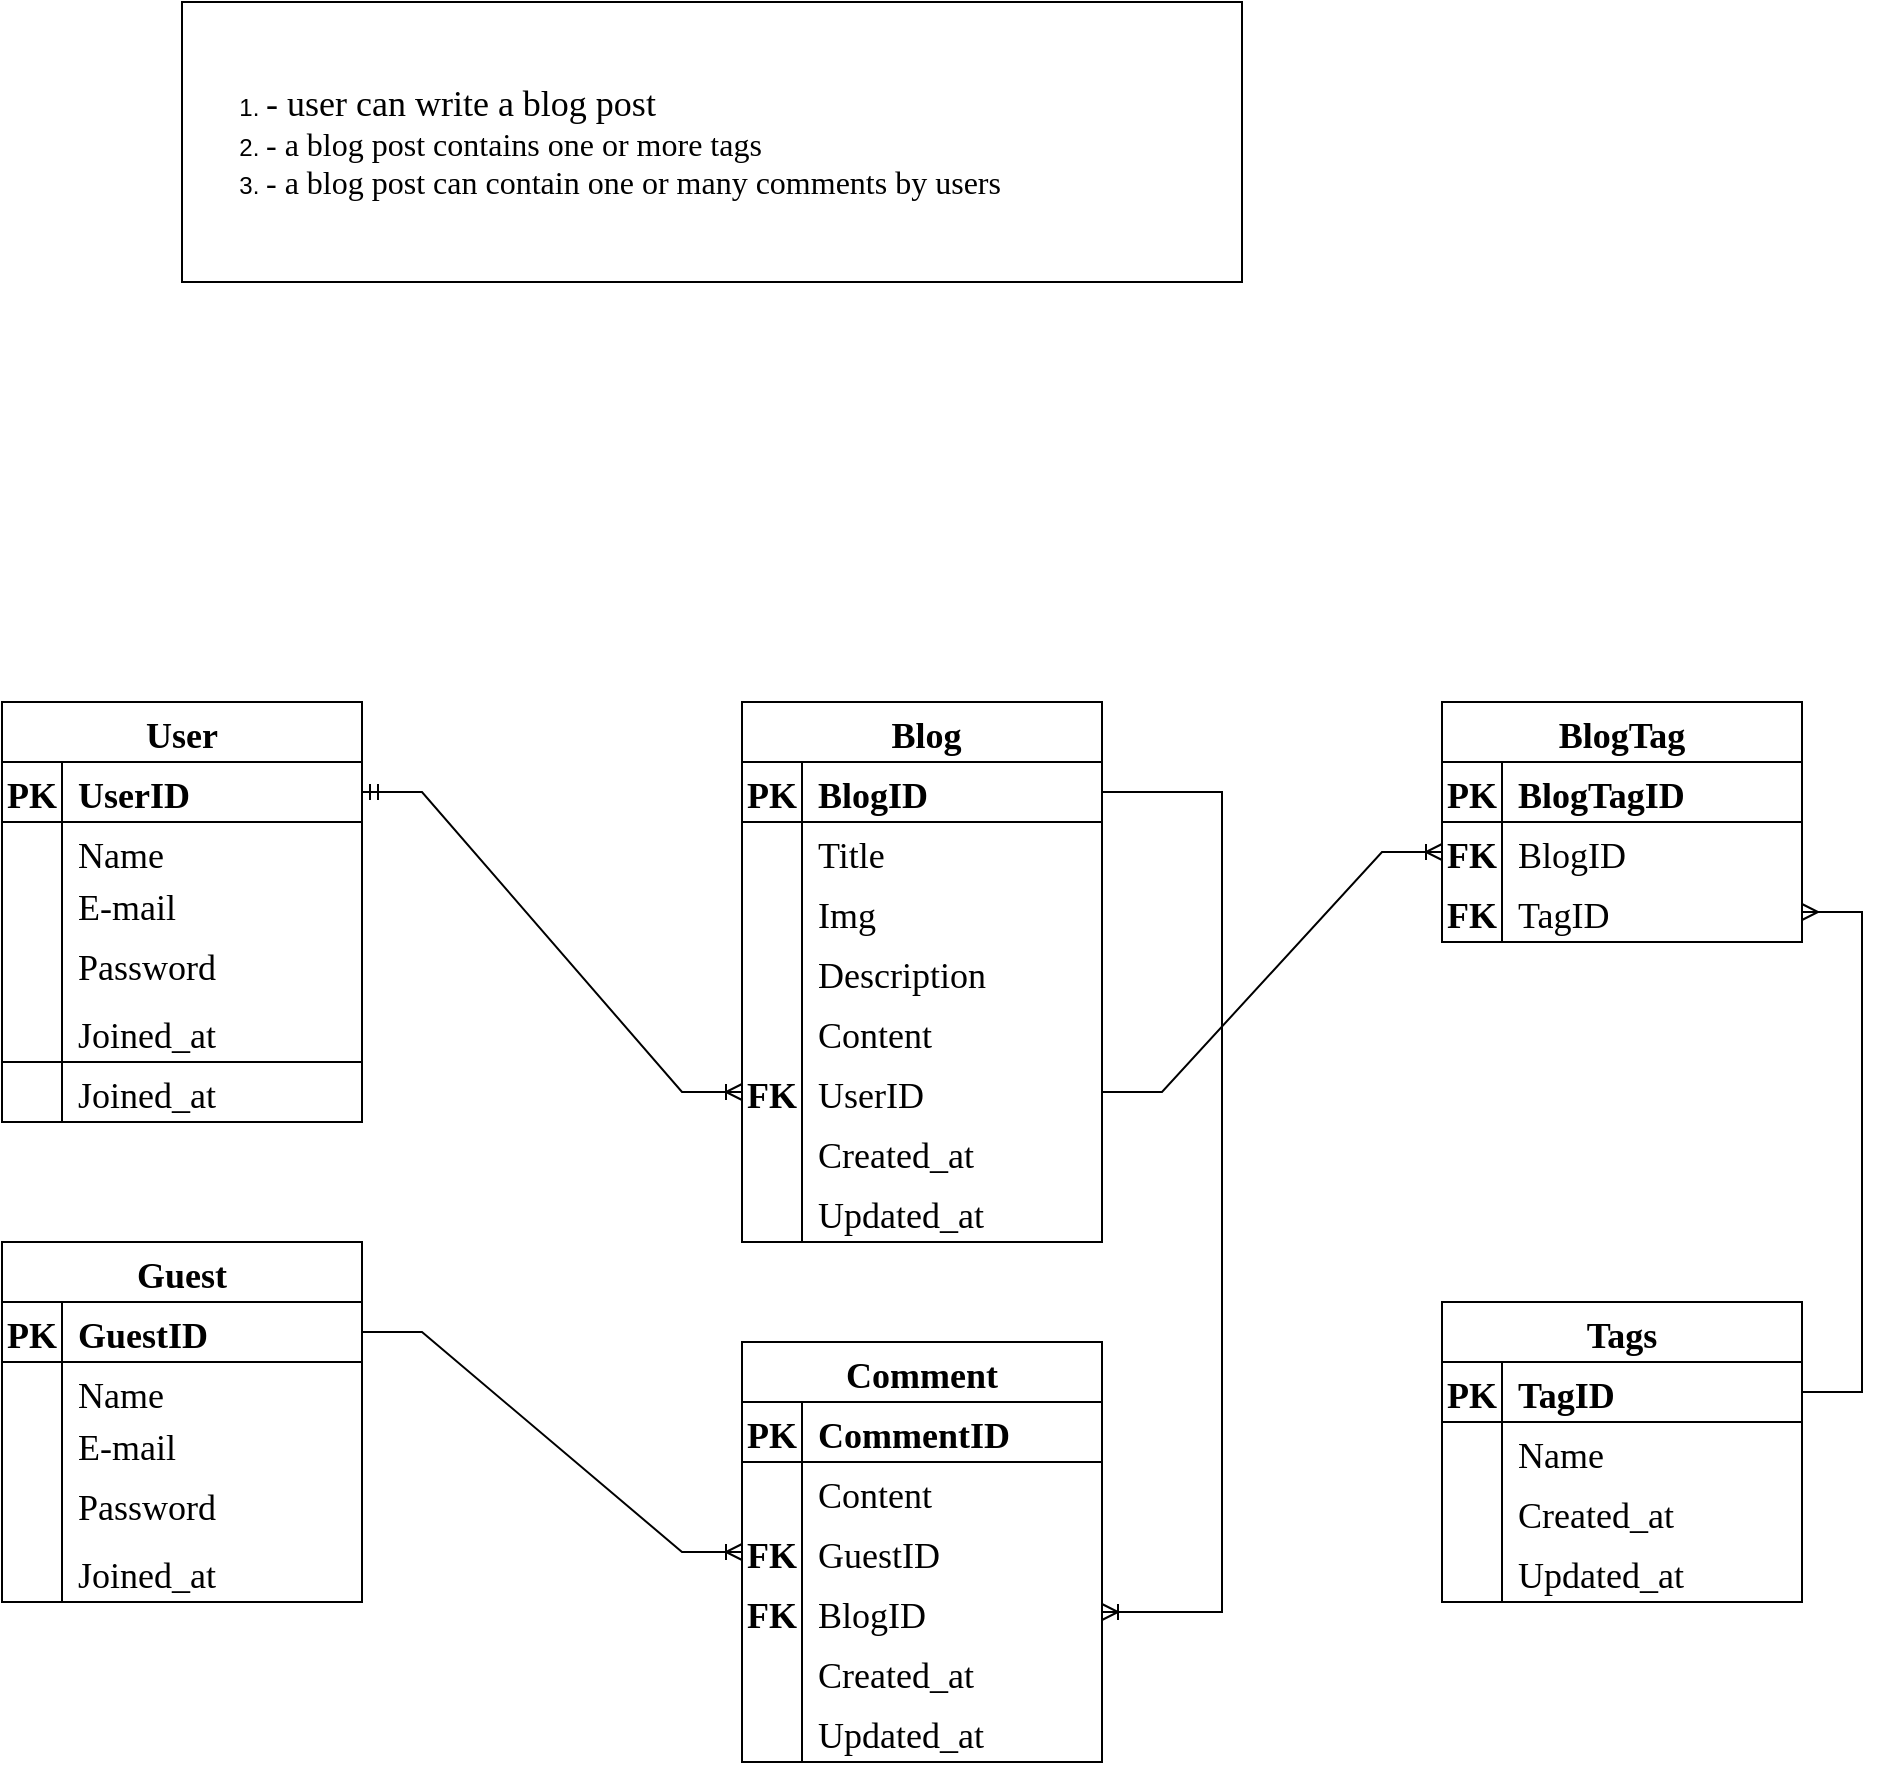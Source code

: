 <mxfile version="20.3.0" type="device"><diagram id="02F5Ge8koXS1dAitLH64" name="Page-1"><mxGraphModel dx="1673" dy="991" grid="1" gridSize="10" guides="1" tooltips="1" connect="1" arrows="1" fold="1" page="1" pageScale="1" pageWidth="827" pageHeight="1169" math="0" shadow="0"><root><mxCell id="0"/><mxCell id="1" parent="0"/><mxCell id="PuqBgkX24P-4iGUm4g6o-2" value="&lt;ol&gt;&lt;li&gt;&lt;font style=&quot;font-size: 18px;&quot; face=&quot;Verdana&quot;&gt;- user can write a blog post &lt;br&gt;&lt;/font&gt;&lt;/li&gt;&lt;li&gt;&lt;font size=&quot;3&quot; face=&quot;Verdana&quot;&gt;- a blog post contains one or more tags&lt;/font&gt;&lt;/li&gt;&lt;li&gt;&lt;font size=&quot;3&quot; face=&quot;Times New Roman&quot;&gt;&lt;font face=&quot;Verdana&quot;&gt;- a blog post can contain one or many comments by users&lt;/font&gt;&lt;br&gt;&lt;/font&gt;&lt;/li&gt;&lt;/ol&gt;" style="html=1;align=left;" parent="1" vertex="1"><mxGeometry x="170" y="10" width="530" height="140" as="geometry"/></mxCell><mxCell id="PuqBgkX24P-4iGUm4g6o-3" value="User" style="shape=table;startSize=30;container=1;collapsible=1;childLayout=tableLayout;fixedRows=1;rowLines=0;fontStyle=1;align=center;resizeLast=1;fontFamily=Verdana;fontSize=18;swimlaneFillColor=default;" parent="1" vertex="1"><mxGeometry x="80" y="360" width="180" height="210" as="geometry"/></mxCell><mxCell id="PuqBgkX24P-4iGUm4g6o-4" value="" style="shape=tableRow;horizontal=0;startSize=0;swimlaneHead=0;swimlaneBody=0;fillColor=none;collapsible=0;dropTarget=0;points=[[0,0.5],[1,0.5]];portConstraint=eastwest;top=0;left=0;right=0;bottom=1;fontFamily=Verdana;fontSize=18;" parent="PuqBgkX24P-4iGUm4g6o-3" vertex="1"><mxGeometry y="30" width="180" height="30" as="geometry"/></mxCell><mxCell id="PuqBgkX24P-4iGUm4g6o-5" value="PK" style="shape=partialRectangle;connectable=0;fillColor=none;top=0;left=0;bottom=0;right=0;fontStyle=1;overflow=hidden;fontFamily=Verdana;fontSize=18;" parent="PuqBgkX24P-4iGUm4g6o-4" vertex="1"><mxGeometry width="30" height="30" as="geometry"><mxRectangle width="30" height="30" as="alternateBounds"/></mxGeometry></mxCell><mxCell id="PuqBgkX24P-4iGUm4g6o-6" value="UserID" style="shape=partialRectangle;connectable=0;fillColor=none;top=0;left=0;bottom=0;right=0;align=left;spacingLeft=6;fontStyle=1;overflow=hidden;fontFamily=Verdana;fontSize=18;" parent="PuqBgkX24P-4iGUm4g6o-4" vertex="1"><mxGeometry x="30" width="150" height="30" as="geometry"><mxRectangle width="150" height="30" as="alternateBounds"/></mxGeometry></mxCell><mxCell id="PuqBgkX24P-4iGUm4g6o-7" value="" style="shape=tableRow;horizontal=0;startSize=0;swimlaneHead=0;swimlaneBody=0;fillColor=none;collapsible=0;dropTarget=0;points=[[0,0.5],[1,0.5]];portConstraint=eastwest;top=0;left=0;right=0;bottom=0;fontFamily=Verdana;fontSize=18;" parent="PuqBgkX24P-4iGUm4g6o-3" vertex="1"><mxGeometry y="60" width="180" height="30" as="geometry"/></mxCell><mxCell id="PuqBgkX24P-4iGUm4g6o-8" value="" style="shape=partialRectangle;connectable=0;fillColor=none;top=0;left=0;bottom=0;right=0;editable=1;overflow=hidden;fontFamily=Verdana;fontSize=18;" parent="PuqBgkX24P-4iGUm4g6o-7" vertex="1"><mxGeometry width="30" height="30" as="geometry"><mxRectangle width="30" height="30" as="alternateBounds"/></mxGeometry></mxCell><mxCell id="PuqBgkX24P-4iGUm4g6o-9" value="Name    " style="shape=partialRectangle;connectable=0;fillColor=none;top=0;left=0;bottom=0;right=0;align=left;spacingLeft=6;overflow=hidden;fontFamily=Verdana;fontSize=18;" parent="PuqBgkX24P-4iGUm4g6o-7" vertex="1"><mxGeometry x="30" width="150" height="30" as="geometry"><mxRectangle width="150" height="30" as="alternateBounds"/></mxGeometry></mxCell><mxCell id="PuqBgkX24P-4iGUm4g6o-10" value="" style="shape=tableRow;horizontal=0;startSize=0;swimlaneHead=0;swimlaneBody=0;fillColor=none;collapsible=0;dropTarget=0;points=[[0,0.5],[1,0.5]];portConstraint=eastwest;top=0;left=0;right=0;bottom=0;fontFamily=Verdana;fontSize=18;" parent="PuqBgkX24P-4iGUm4g6o-3" vertex="1"><mxGeometry y="90" width="180" height="30" as="geometry"/></mxCell><mxCell id="PuqBgkX24P-4iGUm4g6o-11" value="" style="shape=partialRectangle;connectable=0;fillColor=none;top=0;left=0;bottom=0;right=0;editable=1;overflow=hidden;fontFamily=Verdana;fontSize=18;fontStyle=1" parent="PuqBgkX24P-4iGUm4g6o-10" vertex="1"><mxGeometry width="30" height="30" as="geometry"><mxRectangle width="30" height="30" as="alternateBounds"/></mxGeometry></mxCell><mxCell id="PuqBgkX24P-4iGUm4g6o-12" value="Role&#10;" style="shape=partialRectangle;connectable=0;fillColor=none;top=0;left=0;bottom=0;right=0;align=left;spacingLeft=6;overflow=hidden;fontFamily=Verdana;fontSize=18;" parent="PuqBgkX24P-4iGUm4g6o-10" vertex="1"><mxGeometry x="30" width="150" height="30" as="geometry"><mxRectangle width="150" height="30" as="alternateBounds"/></mxGeometry></mxCell><mxCell id="PuqBgkX24P-4iGUm4g6o-22" value="" style="shape=tableRow;horizontal=0;startSize=0;swimlaneHead=0;swimlaneBody=0;fillColor=none;collapsible=0;dropTarget=0;points=[[0,0.5],[1,0.5]];portConstraint=eastwest;top=0;left=0;right=0;bottom=0;fontFamily=Verdana;fontSize=18;" parent="PuqBgkX24P-4iGUm4g6o-3" vertex="1"><mxGeometry y="120" width="180" height="30" as="geometry"/></mxCell><mxCell id="PuqBgkX24P-4iGUm4g6o-23" value="" style="shape=partialRectangle;connectable=0;fillColor=none;top=0;left=0;bottom=0;right=0;editable=1;overflow=hidden;fontFamily=Verdana;fontSize=18;" parent="PuqBgkX24P-4iGUm4g6o-22" vertex="1"><mxGeometry width="30" height="30" as="geometry"><mxRectangle width="30" height="30" as="alternateBounds"/></mxGeometry></mxCell><mxCell id="PuqBgkX24P-4iGUm4g6o-24" value="E-mail   &#10;" style="shape=partialRectangle;connectable=0;fillColor=none;top=0;left=0;bottom=0;right=0;align=left;spacingLeft=6;overflow=hidden;fontFamily=Verdana;fontSize=18;" parent="PuqBgkX24P-4iGUm4g6o-22" vertex="1"><mxGeometry x="30" width="150" height="30" as="geometry"><mxRectangle width="150" height="30" as="alternateBounds"/></mxGeometry></mxCell><mxCell id="sWLg-VUjPlBMgi7iU319-1" value="" style="shape=tableRow;horizontal=0;startSize=0;swimlaneHead=0;swimlaneBody=0;fillColor=none;collapsible=0;dropTarget=0;points=[[0,0.5],[1,0.5]];portConstraint=eastwest;top=0;left=0;right=0;bottom=0;fontFamily=Verdana;fontSize=18;" parent="PuqBgkX24P-4iGUm4g6o-3" vertex="1"><mxGeometry y="150" width="180" height="30" as="geometry"/></mxCell><mxCell id="sWLg-VUjPlBMgi7iU319-2" value="" style="shape=partialRectangle;connectable=0;fillColor=none;top=0;left=0;bottom=0;right=0;editable=1;overflow=hidden;fontFamily=Verdana;fontSize=18;" parent="sWLg-VUjPlBMgi7iU319-1" vertex="1"><mxGeometry width="30" height="30" as="geometry"><mxRectangle width="30" height="30" as="alternateBounds"/></mxGeometry></mxCell><mxCell id="sWLg-VUjPlBMgi7iU319-3" value="Password&#10;" style="shape=partialRectangle;connectable=0;fillColor=none;top=0;left=0;bottom=0;right=0;align=left;spacingLeft=6;overflow=hidden;fontFamily=Verdana;fontSize=18;" parent="sWLg-VUjPlBMgi7iU319-1" vertex="1"><mxGeometry x="30" width="150" height="30" as="geometry"><mxRectangle width="150" height="30" as="alternateBounds"/></mxGeometry></mxCell><mxCell id="PuqBgkX24P-4iGUm4g6o-13" value="" style="shape=tableRow;horizontal=0;startSize=0;swimlaneHead=0;swimlaneBody=0;fillColor=none;collapsible=0;dropTarget=0;points=[[0,0.5],[1,0.5]];portConstraint=eastwest;top=0;left=0;right=0;bottom=0;fontFamily=Verdana;fontSize=18;" parent="PuqBgkX24P-4iGUm4g6o-3" vertex="1"><mxGeometry y="180" width="180" height="30" as="geometry"/></mxCell><mxCell id="PuqBgkX24P-4iGUm4g6o-14" value="" style="shape=partialRectangle;connectable=0;fillColor=none;top=0;left=0;bottom=0;right=0;editable=1;overflow=hidden;fontFamily=Verdana;fontSize=18;" parent="PuqBgkX24P-4iGUm4g6o-13" vertex="1"><mxGeometry width="30" height="30" as="geometry"><mxRectangle width="30" height="30" as="alternateBounds"/></mxGeometry></mxCell><mxCell id="PuqBgkX24P-4iGUm4g6o-15" value="Joined_at" style="shape=partialRectangle;connectable=0;fillColor=none;top=0;left=0;bottom=0;right=0;align=left;spacingLeft=6;overflow=hidden;fontFamily=Verdana;fontSize=18;" parent="PuqBgkX24P-4iGUm4g6o-13" vertex="1"><mxGeometry x="30" width="150" height="30" as="geometry"><mxRectangle width="150" height="30" as="alternateBounds"/></mxGeometry></mxCell><mxCell id="PuqBgkX24P-4iGUm4g6o-25" value=" Blog" style="shape=table;startSize=30;container=1;collapsible=1;childLayout=tableLayout;fixedRows=1;rowLines=0;fontStyle=1;align=center;resizeLast=1;fontFamily=Verdana;fontSize=18;swimlaneFillColor=default;" parent="1" vertex="1"><mxGeometry x="450" y="360" width="180" height="270" as="geometry"/></mxCell><mxCell id="PuqBgkX24P-4iGUm4g6o-26" value="" style="shape=tableRow;horizontal=0;startSize=0;swimlaneHead=0;swimlaneBody=0;fillColor=none;collapsible=0;dropTarget=0;points=[[0,0.5],[1,0.5]];portConstraint=eastwest;top=0;left=0;right=0;bottom=1;fontFamily=Verdana;fontSize=18;" parent="PuqBgkX24P-4iGUm4g6o-25" vertex="1"><mxGeometry y="30" width="180" height="30" as="geometry"/></mxCell><mxCell id="PuqBgkX24P-4iGUm4g6o-27" value="PK" style="shape=partialRectangle;connectable=0;fillColor=none;top=0;left=0;bottom=0;right=0;fontStyle=1;overflow=hidden;fontFamily=Verdana;fontSize=18;" parent="PuqBgkX24P-4iGUm4g6o-26" vertex="1"><mxGeometry width="30" height="30" as="geometry"><mxRectangle width="30" height="30" as="alternateBounds"/></mxGeometry></mxCell><mxCell id="PuqBgkX24P-4iGUm4g6o-28" value="BlogID" style="shape=partialRectangle;connectable=0;fillColor=none;top=0;left=0;bottom=0;right=0;align=left;spacingLeft=6;fontStyle=1;overflow=hidden;fontFamily=Verdana;fontSize=18;" parent="PuqBgkX24P-4iGUm4g6o-26" vertex="1"><mxGeometry x="30" width="150" height="30" as="geometry"><mxRectangle width="150" height="30" as="alternateBounds"/></mxGeometry></mxCell><mxCell id="PuqBgkX24P-4iGUm4g6o-29" value="" style="shape=tableRow;horizontal=0;startSize=0;swimlaneHead=0;swimlaneBody=0;fillColor=none;collapsible=0;dropTarget=0;points=[[0,0.5],[1,0.5]];portConstraint=eastwest;top=0;left=0;right=0;bottom=0;fontFamily=Verdana;fontSize=18;" parent="PuqBgkX24P-4iGUm4g6o-25" vertex="1"><mxGeometry y="60" width="180" height="30" as="geometry"/></mxCell><mxCell id="PuqBgkX24P-4iGUm4g6o-30" value="" style="shape=partialRectangle;connectable=0;fillColor=none;top=0;left=0;bottom=0;right=0;editable=1;overflow=hidden;fontFamily=Verdana;fontSize=18;" parent="PuqBgkX24P-4iGUm4g6o-29" vertex="1"><mxGeometry width="30" height="30" as="geometry"><mxRectangle width="30" height="30" as="alternateBounds"/></mxGeometry></mxCell><mxCell id="PuqBgkX24P-4iGUm4g6o-31" value="Title" style="shape=partialRectangle;connectable=0;fillColor=none;top=0;left=0;bottom=0;right=0;align=left;spacingLeft=6;overflow=hidden;fontFamily=Verdana;fontSize=18;verticalAlign=middle;" parent="PuqBgkX24P-4iGUm4g6o-29" vertex="1"><mxGeometry x="30" width="150" height="30" as="geometry"><mxRectangle width="150" height="30" as="alternateBounds"/></mxGeometry></mxCell><mxCell id="PuqBgkX24P-4iGUm4g6o-32" value="" style="shape=tableRow;horizontal=0;startSize=0;swimlaneHead=0;swimlaneBody=0;fillColor=none;collapsible=0;dropTarget=0;points=[[0,0.5],[1,0.5]];portConstraint=eastwest;top=0;left=0;right=0;bottom=0;fontFamily=Verdana;fontSize=18;" parent="PuqBgkX24P-4iGUm4g6o-25" vertex="1"><mxGeometry y="90" width="180" height="30" as="geometry"/></mxCell><mxCell id="PuqBgkX24P-4iGUm4g6o-33" value="" style="shape=partialRectangle;connectable=0;fillColor=none;top=0;left=0;bottom=0;right=0;editable=1;overflow=hidden;fontFamily=Verdana;fontSize=18;" parent="PuqBgkX24P-4iGUm4g6o-32" vertex="1"><mxGeometry width="30" height="30" as="geometry"><mxRectangle width="30" height="30" as="alternateBounds"/></mxGeometry></mxCell><mxCell id="PuqBgkX24P-4iGUm4g6o-34" value="Img" style="shape=partialRectangle;connectable=0;fillColor=none;top=0;left=0;bottom=0;right=0;align=left;spacingLeft=6;overflow=hidden;fontFamily=Verdana;fontSize=18;" parent="PuqBgkX24P-4iGUm4g6o-32" vertex="1"><mxGeometry x="30" width="150" height="30" as="geometry"><mxRectangle width="150" height="30" as="alternateBounds"/></mxGeometry></mxCell><mxCell id="PuqBgkX24P-4iGUm4g6o-46" value="" style="shape=tableRow;horizontal=0;startSize=0;swimlaneHead=0;swimlaneBody=0;fillColor=none;collapsible=0;dropTarget=0;points=[[0,0.5],[1,0.5]];portConstraint=eastwest;top=0;left=0;right=0;bottom=0;fontFamily=Verdana;fontSize=18;" parent="PuqBgkX24P-4iGUm4g6o-25" vertex="1"><mxGeometry y="120" width="180" height="30" as="geometry"/></mxCell><mxCell id="PuqBgkX24P-4iGUm4g6o-47" value="" style="shape=partialRectangle;connectable=0;fillColor=none;top=0;left=0;bottom=0;right=0;editable=1;overflow=hidden;fontFamily=Verdana;fontSize=18;" parent="PuqBgkX24P-4iGUm4g6o-46" vertex="1"><mxGeometry width="30" height="30" as="geometry"><mxRectangle width="30" height="30" as="alternateBounds"/></mxGeometry></mxCell><mxCell id="PuqBgkX24P-4iGUm4g6o-48" value="Description" style="shape=partialRectangle;connectable=0;fillColor=none;top=0;left=0;bottom=0;right=0;align=left;spacingLeft=6;overflow=hidden;fontFamily=Verdana;fontSize=18;" parent="PuqBgkX24P-4iGUm4g6o-46" vertex="1"><mxGeometry x="30" width="150" height="30" as="geometry"><mxRectangle width="150" height="30" as="alternateBounds"/></mxGeometry></mxCell><mxCell id="PuqBgkX24P-4iGUm4g6o-49" value="" style="shape=tableRow;horizontal=0;startSize=0;swimlaneHead=0;swimlaneBody=0;fillColor=none;collapsible=0;dropTarget=0;points=[[0,0.5],[1,0.5]];portConstraint=eastwest;top=0;left=0;right=0;bottom=0;fontFamily=Verdana;fontSize=18;" parent="PuqBgkX24P-4iGUm4g6o-25" vertex="1"><mxGeometry y="150" width="180" height="30" as="geometry"/></mxCell><mxCell id="PuqBgkX24P-4iGUm4g6o-50" value="" style="shape=partialRectangle;connectable=0;fillColor=none;top=0;left=0;bottom=0;right=0;editable=1;overflow=hidden;fontFamily=Verdana;fontSize=18;" parent="PuqBgkX24P-4iGUm4g6o-49" vertex="1"><mxGeometry width="30" height="30" as="geometry"><mxRectangle width="30" height="30" as="alternateBounds"/></mxGeometry></mxCell><mxCell id="PuqBgkX24P-4iGUm4g6o-51" value="Content" style="shape=partialRectangle;connectable=0;fillColor=none;top=0;left=0;bottom=0;right=0;align=left;spacingLeft=6;overflow=hidden;fontFamily=Verdana;fontSize=18;" parent="PuqBgkX24P-4iGUm4g6o-49" vertex="1"><mxGeometry x="30" width="150" height="30" as="geometry"><mxRectangle width="150" height="30" as="alternateBounds"/></mxGeometry></mxCell><mxCell id="sWLg-VUjPlBMgi7iU319-9" value="" style="shape=tableRow;horizontal=0;startSize=0;swimlaneHead=0;swimlaneBody=0;fillColor=none;collapsible=0;dropTarget=0;points=[[0,0.5],[1,0.5]];portConstraint=eastwest;top=0;left=0;right=0;bottom=0;fontFamily=Verdana;fontSize=18;" parent="PuqBgkX24P-4iGUm4g6o-25" vertex="1"><mxGeometry y="180" width="180" height="30" as="geometry"/></mxCell><mxCell id="sWLg-VUjPlBMgi7iU319-10" value="FK" style="shape=partialRectangle;connectable=0;fillColor=none;top=0;left=0;bottom=0;right=0;editable=1;overflow=hidden;fontFamily=Verdana;fontSize=18;fontStyle=1" parent="sWLg-VUjPlBMgi7iU319-9" vertex="1"><mxGeometry width="30" height="30" as="geometry"><mxRectangle width="30" height="30" as="alternateBounds"/></mxGeometry></mxCell><mxCell id="sWLg-VUjPlBMgi7iU319-11" value="UserID" style="shape=partialRectangle;connectable=0;fillColor=none;top=0;left=0;bottom=0;right=0;align=left;spacingLeft=6;overflow=hidden;fontFamily=Verdana;fontSize=18;" parent="sWLg-VUjPlBMgi7iU319-9" vertex="1"><mxGeometry x="30" width="150" height="30" as="geometry"><mxRectangle width="150" height="30" as="alternateBounds"/></mxGeometry></mxCell><mxCell id="PuqBgkX24P-4iGUm4g6o-38" value="" style="shape=tableRow;horizontal=0;startSize=0;swimlaneHead=0;swimlaneBody=0;fillColor=none;collapsible=0;dropTarget=0;points=[[0,0.5],[1,0.5]];portConstraint=eastwest;top=0;left=0;right=0;bottom=0;fontFamily=Verdana;fontSize=18;" parent="PuqBgkX24P-4iGUm4g6o-25" vertex="1"><mxGeometry y="210" width="180" height="30" as="geometry"/></mxCell><mxCell id="PuqBgkX24P-4iGUm4g6o-39" value="" style="shape=partialRectangle;connectable=0;fillColor=none;top=0;left=0;bottom=0;right=0;editable=1;overflow=hidden;fontFamily=Verdana;fontSize=18;" parent="PuqBgkX24P-4iGUm4g6o-38" vertex="1"><mxGeometry width="30" height="30" as="geometry"><mxRectangle width="30" height="30" as="alternateBounds"/></mxGeometry></mxCell><mxCell id="PuqBgkX24P-4iGUm4g6o-40" value="Created_at" style="shape=partialRectangle;connectable=0;fillColor=none;top=0;left=0;bottom=0;right=0;align=left;spacingLeft=6;overflow=hidden;fontFamily=Verdana;fontSize=18;" parent="PuqBgkX24P-4iGUm4g6o-38" vertex="1"><mxGeometry x="30" width="150" height="30" as="geometry"><mxRectangle width="150" height="30" as="alternateBounds"/></mxGeometry></mxCell><mxCell id="PuqBgkX24P-4iGUm4g6o-41" value="" style="shape=tableRow;horizontal=0;startSize=0;swimlaneHead=0;swimlaneBody=0;fillColor=none;collapsible=0;dropTarget=0;points=[[0,0.5],[1,0.5]];portConstraint=eastwest;top=0;left=0;right=0;bottom=0;fontFamily=Verdana;fontSize=18;" parent="PuqBgkX24P-4iGUm4g6o-25" vertex="1"><mxGeometry y="240" width="180" height="30" as="geometry"/></mxCell><mxCell id="PuqBgkX24P-4iGUm4g6o-42" value="" style="shape=partialRectangle;connectable=0;fillColor=none;top=0;left=0;bottom=0;right=0;editable=1;overflow=hidden;fontFamily=Verdana;fontSize=18;" parent="PuqBgkX24P-4iGUm4g6o-41" vertex="1"><mxGeometry width="30" height="30" as="geometry"><mxRectangle width="30" height="30" as="alternateBounds"/></mxGeometry></mxCell><mxCell id="PuqBgkX24P-4iGUm4g6o-43" value="Updated_at" style="shape=partialRectangle;connectable=0;fillColor=none;top=0;left=0;bottom=0;right=0;align=left;spacingLeft=6;overflow=hidden;fontFamily=Verdana;fontSize=18;" parent="PuqBgkX24P-4iGUm4g6o-41" vertex="1"><mxGeometry x="30" width="150" height="30" as="geometry"><mxRectangle width="150" height="30" as="alternateBounds"/></mxGeometry></mxCell><mxCell id="sWLg-VUjPlBMgi7iU319-14" value="Comment" style="shape=table;startSize=30;container=1;collapsible=1;childLayout=tableLayout;fixedRows=1;rowLines=0;fontStyle=1;align=center;resizeLast=1;fontFamily=Verdana;fontSize=18;swimlaneFillColor=default;" parent="1" vertex="1"><mxGeometry x="450" y="680" width="180" height="210" as="geometry"/></mxCell><mxCell id="sWLg-VUjPlBMgi7iU319-15" value="" style="shape=tableRow;horizontal=0;startSize=0;swimlaneHead=0;swimlaneBody=0;fillColor=none;collapsible=0;dropTarget=0;points=[[0,0.5],[1,0.5]];portConstraint=eastwest;top=0;left=0;right=0;bottom=1;fontFamily=Verdana;fontSize=18;" parent="sWLg-VUjPlBMgi7iU319-14" vertex="1"><mxGeometry y="30" width="180" height="30" as="geometry"/></mxCell><mxCell id="sWLg-VUjPlBMgi7iU319-16" value="PK" style="shape=partialRectangle;connectable=0;fillColor=none;top=0;left=0;bottom=0;right=0;fontStyle=1;overflow=hidden;fontFamily=Verdana;fontSize=18;" parent="sWLg-VUjPlBMgi7iU319-15" vertex="1"><mxGeometry width="30" height="30" as="geometry"><mxRectangle width="30" height="30" as="alternateBounds"/></mxGeometry></mxCell><mxCell id="sWLg-VUjPlBMgi7iU319-17" value="CommentID" style="shape=partialRectangle;connectable=0;fillColor=none;top=0;left=0;bottom=0;right=0;align=left;spacingLeft=6;fontStyle=1;overflow=hidden;fontFamily=Verdana;fontSize=18;" parent="sWLg-VUjPlBMgi7iU319-15" vertex="1"><mxGeometry x="30" width="150" height="30" as="geometry"><mxRectangle width="150" height="30" as="alternateBounds"/></mxGeometry></mxCell><mxCell id="sWLg-VUjPlBMgi7iU319-27" value="" style="shape=tableRow;horizontal=0;startSize=0;swimlaneHead=0;swimlaneBody=0;fillColor=none;collapsible=0;dropTarget=0;points=[[0,0.5],[1,0.5]];portConstraint=eastwest;top=0;left=0;right=0;bottom=0;fontFamily=Verdana;fontSize=18;" parent="sWLg-VUjPlBMgi7iU319-14" vertex="1"><mxGeometry y="60" width="180" height="30" as="geometry"/></mxCell><mxCell id="sWLg-VUjPlBMgi7iU319-28" value="" style="shape=partialRectangle;connectable=0;fillColor=none;top=0;left=0;bottom=0;right=0;editable=1;overflow=hidden;fontFamily=Verdana;fontSize=18;" parent="sWLg-VUjPlBMgi7iU319-27" vertex="1"><mxGeometry width="30" height="30" as="geometry"><mxRectangle width="30" height="30" as="alternateBounds"/></mxGeometry></mxCell><mxCell id="sWLg-VUjPlBMgi7iU319-29" value="Content" style="shape=partialRectangle;connectable=0;fillColor=none;top=0;left=0;bottom=0;right=0;align=left;spacingLeft=6;overflow=hidden;fontFamily=Verdana;fontSize=18;" parent="sWLg-VUjPlBMgi7iU319-27" vertex="1"><mxGeometry x="30" width="150" height="30" as="geometry"><mxRectangle width="150" height="30" as="alternateBounds"/></mxGeometry></mxCell><mxCell id="sWLg-VUjPlBMgi7iU319-30" value="" style="shape=tableRow;horizontal=0;startSize=0;swimlaneHead=0;swimlaneBody=0;fillColor=none;collapsible=0;dropTarget=0;points=[[0,0.5],[1,0.5]];portConstraint=eastwest;top=0;left=0;right=0;bottom=0;fontFamily=Verdana;fontSize=18;" parent="sWLg-VUjPlBMgi7iU319-14" vertex="1"><mxGeometry y="90" width="180" height="30" as="geometry"/></mxCell><mxCell id="sWLg-VUjPlBMgi7iU319-31" value="FK" style="shape=partialRectangle;connectable=0;fillColor=none;top=0;left=0;bottom=0;right=0;editable=1;overflow=hidden;fontFamily=Verdana;fontSize=18;fontStyle=1" parent="sWLg-VUjPlBMgi7iU319-30" vertex="1"><mxGeometry width="30" height="30" as="geometry"><mxRectangle width="30" height="30" as="alternateBounds"/></mxGeometry></mxCell><mxCell id="sWLg-VUjPlBMgi7iU319-32" value="GuestID" style="shape=partialRectangle;connectable=0;fillColor=none;top=0;left=0;bottom=0;right=0;align=left;spacingLeft=6;overflow=hidden;fontFamily=Verdana;fontSize=18;" parent="sWLg-VUjPlBMgi7iU319-30" vertex="1"><mxGeometry x="30" width="150" height="30" as="geometry"><mxRectangle width="150" height="30" as="alternateBounds"/></mxGeometry></mxCell><mxCell id="TOSxH-fMOHfGixw2MDOd-30" value="" style="shape=tableRow;horizontal=0;startSize=0;swimlaneHead=0;swimlaneBody=0;fillColor=none;collapsible=0;dropTarget=0;points=[[0,0.5],[1,0.5]];portConstraint=eastwest;top=0;left=0;right=0;bottom=0;fontFamily=Verdana;fontSize=18;" vertex="1" parent="sWLg-VUjPlBMgi7iU319-14"><mxGeometry y="120" width="180" height="30" as="geometry"/></mxCell><mxCell id="TOSxH-fMOHfGixw2MDOd-31" value="FK" style="shape=partialRectangle;connectable=0;fillColor=none;top=0;left=0;bottom=0;right=0;editable=1;overflow=hidden;fontFamily=Verdana;fontSize=18;fontStyle=1" vertex="1" parent="TOSxH-fMOHfGixw2MDOd-30"><mxGeometry width="30" height="30" as="geometry"><mxRectangle width="30" height="30" as="alternateBounds"/></mxGeometry></mxCell><mxCell id="TOSxH-fMOHfGixw2MDOd-32" value="BlogID" style="shape=partialRectangle;connectable=0;fillColor=none;top=0;left=0;bottom=0;right=0;align=left;spacingLeft=6;overflow=hidden;fontFamily=Verdana;fontSize=18;" vertex="1" parent="TOSxH-fMOHfGixw2MDOd-30"><mxGeometry x="30" width="150" height="30" as="geometry"><mxRectangle width="150" height="30" as="alternateBounds"/></mxGeometry></mxCell><mxCell id="sWLg-VUjPlBMgi7iU319-33" value="" style="shape=tableRow;horizontal=0;startSize=0;swimlaneHead=0;swimlaneBody=0;fillColor=none;collapsible=0;dropTarget=0;points=[[0,0.5],[1,0.5]];portConstraint=eastwest;top=0;left=0;right=0;bottom=0;fontFamily=Verdana;fontSize=18;" parent="sWLg-VUjPlBMgi7iU319-14" vertex="1"><mxGeometry y="150" width="180" height="30" as="geometry"/></mxCell><mxCell id="sWLg-VUjPlBMgi7iU319-34" value="" style="shape=partialRectangle;connectable=0;fillColor=none;top=0;left=0;bottom=0;right=0;editable=1;overflow=hidden;fontFamily=Verdana;fontSize=18;" parent="sWLg-VUjPlBMgi7iU319-33" vertex="1"><mxGeometry width="30" height="30" as="geometry"><mxRectangle width="30" height="30" as="alternateBounds"/></mxGeometry></mxCell><mxCell id="sWLg-VUjPlBMgi7iU319-35" value="Created_at" style="shape=partialRectangle;connectable=0;fillColor=none;top=0;left=0;bottom=0;right=0;align=left;spacingLeft=6;overflow=hidden;fontFamily=Verdana;fontSize=18;" parent="sWLg-VUjPlBMgi7iU319-33" vertex="1"><mxGeometry x="30" width="150" height="30" as="geometry"><mxRectangle width="150" height="30" as="alternateBounds"/></mxGeometry></mxCell><mxCell id="sWLg-VUjPlBMgi7iU319-36" value="" style="shape=tableRow;horizontal=0;startSize=0;swimlaneHead=0;swimlaneBody=0;fillColor=none;collapsible=0;dropTarget=0;points=[[0,0.5],[1,0.5]];portConstraint=eastwest;top=0;left=0;right=0;bottom=0;fontFamily=Verdana;fontSize=18;" parent="sWLg-VUjPlBMgi7iU319-14" vertex="1"><mxGeometry y="180" width="180" height="30" as="geometry"/></mxCell><mxCell id="sWLg-VUjPlBMgi7iU319-37" value="" style="shape=partialRectangle;connectable=0;fillColor=none;top=0;left=0;bottom=0;right=0;editable=1;overflow=hidden;fontFamily=Verdana;fontSize=18;" parent="sWLg-VUjPlBMgi7iU319-36" vertex="1"><mxGeometry width="30" height="30" as="geometry"><mxRectangle width="30" height="30" as="alternateBounds"/></mxGeometry></mxCell><mxCell id="sWLg-VUjPlBMgi7iU319-38" value="Updated_at" style="shape=partialRectangle;connectable=0;fillColor=none;top=0;left=0;bottom=0;right=0;align=left;spacingLeft=6;overflow=hidden;fontFamily=Verdana;fontSize=18;" parent="sWLg-VUjPlBMgi7iU319-36" vertex="1"><mxGeometry x="30" width="150" height="30" as="geometry"><mxRectangle width="150" height="30" as="alternateBounds"/></mxGeometry></mxCell><mxCell id="sWLg-VUjPlBMgi7iU319-39" value="" style="edgeStyle=entityRelationEdgeStyle;fontSize=12;html=1;endArrow=ERoneToMany;rounded=0;fontFamily=Verdana;entryX=0;entryY=0.5;entryDx=0;entryDy=0;" parent="1" source="TOSxH-fMOHfGixw2MDOd-57" target="sWLg-VUjPlBMgi7iU319-30" edge="1"><mxGeometry width="100" height="100" relative="1" as="geometry"><mxPoint x="260" y="555" as="sourcePoint"/><mxPoint x="440" y="465" as="targetPoint"/></mxGeometry></mxCell><mxCell id="sWLg-VUjPlBMgi7iU319-44" value="BlogTag" style="shape=table;startSize=30;container=1;collapsible=1;childLayout=tableLayout;fixedRows=1;rowLines=0;fontStyle=1;align=center;resizeLast=1;fontFamily=Verdana;fontSize=18;swimlaneFillColor=default;" parent="1" vertex="1"><mxGeometry x="800" y="360" width="180" height="120" as="geometry"/></mxCell><mxCell id="sWLg-VUjPlBMgi7iU319-45" value="" style="shape=tableRow;horizontal=0;startSize=0;swimlaneHead=0;swimlaneBody=0;fillColor=none;collapsible=0;dropTarget=0;points=[[0,0.5],[1,0.5]];portConstraint=eastwest;top=0;left=0;right=0;bottom=1;fontFamily=Verdana;fontSize=18;" parent="sWLg-VUjPlBMgi7iU319-44" vertex="1"><mxGeometry y="30" width="180" height="30" as="geometry"/></mxCell><mxCell id="sWLg-VUjPlBMgi7iU319-46" value="PK" style="shape=partialRectangle;connectable=0;fillColor=none;top=0;left=0;bottom=0;right=0;fontStyle=1;overflow=hidden;fontFamily=Verdana;fontSize=18;" parent="sWLg-VUjPlBMgi7iU319-45" vertex="1"><mxGeometry width="30" height="30" as="geometry"><mxRectangle width="30" height="30" as="alternateBounds"/></mxGeometry></mxCell><mxCell id="sWLg-VUjPlBMgi7iU319-47" value="BlogTagID" style="shape=partialRectangle;connectable=0;fillColor=none;top=0;left=0;bottom=0;right=0;align=left;spacingLeft=6;fontStyle=1;overflow=hidden;fontFamily=Verdana;fontSize=18;" parent="sWLg-VUjPlBMgi7iU319-45" vertex="1"><mxGeometry x="30" width="150" height="30" as="geometry"><mxRectangle width="150" height="30" as="alternateBounds"/></mxGeometry></mxCell><mxCell id="sWLg-VUjPlBMgi7iU319-48" value="" style="shape=tableRow;horizontal=0;startSize=0;swimlaneHead=0;swimlaneBody=0;fillColor=none;collapsible=0;dropTarget=0;points=[[0,0.5],[1,0.5]];portConstraint=eastwest;top=0;left=0;right=0;bottom=0;fontFamily=Verdana;fontSize=18;" parent="sWLg-VUjPlBMgi7iU319-44" vertex="1"><mxGeometry y="60" width="180" height="30" as="geometry"/></mxCell><mxCell id="sWLg-VUjPlBMgi7iU319-49" value="FK" style="shape=partialRectangle;connectable=0;fillColor=none;top=0;left=0;bottom=0;right=0;editable=1;overflow=hidden;fontFamily=Verdana;fontSize=18;fontStyle=1" parent="sWLg-VUjPlBMgi7iU319-48" vertex="1"><mxGeometry width="30" height="30" as="geometry"><mxRectangle width="30" height="30" as="alternateBounds"/></mxGeometry></mxCell><mxCell id="sWLg-VUjPlBMgi7iU319-50" value="BlogID" style="shape=partialRectangle;connectable=0;fillColor=none;top=0;left=0;bottom=0;right=0;align=left;spacingLeft=6;overflow=hidden;fontFamily=Verdana;fontSize=18;" parent="sWLg-VUjPlBMgi7iU319-48" vertex="1"><mxGeometry x="30" width="150" height="30" as="geometry"><mxRectangle width="150" height="30" as="alternateBounds"/></mxGeometry></mxCell><mxCell id="TOSxH-fMOHfGixw2MDOd-15" value="" style="shape=tableRow;horizontal=0;startSize=0;swimlaneHead=0;swimlaneBody=0;fillColor=none;collapsible=0;dropTarget=0;points=[[0,0.5],[1,0.5]];portConstraint=eastwest;top=0;left=0;right=0;bottom=0;fontFamily=Verdana;fontSize=18;" vertex="1" parent="sWLg-VUjPlBMgi7iU319-44"><mxGeometry y="90" width="180" height="30" as="geometry"/></mxCell><mxCell id="TOSxH-fMOHfGixw2MDOd-16" value="FK" style="shape=partialRectangle;connectable=0;fillColor=none;top=0;left=0;bottom=0;right=0;editable=1;overflow=hidden;fontFamily=Verdana;fontSize=18;fontStyle=1" vertex="1" parent="TOSxH-fMOHfGixw2MDOd-15"><mxGeometry width="30" height="30" as="geometry"><mxRectangle width="30" height="30" as="alternateBounds"/></mxGeometry></mxCell><mxCell id="TOSxH-fMOHfGixw2MDOd-17" value="TagID" style="shape=partialRectangle;connectable=0;fillColor=none;top=0;left=0;bottom=0;right=0;align=left;spacingLeft=6;overflow=hidden;fontFamily=Verdana;fontSize=18;" vertex="1" parent="TOSxH-fMOHfGixw2MDOd-15"><mxGeometry x="30" width="150" height="30" as="geometry"><mxRectangle width="150" height="30" as="alternateBounds"/></mxGeometry></mxCell><mxCell id="sWLg-VUjPlBMgi7iU319-123" value="" style="edgeStyle=entityRelationEdgeStyle;fontSize=12;html=1;endArrow=ERoneToMany;startArrow=ERmandOne;rounded=0;entryX=0;entryY=0.5;entryDx=0;entryDy=0;" parent="1" source="PuqBgkX24P-4iGUm4g6o-4" target="sWLg-VUjPlBMgi7iU319-9" edge="1"><mxGeometry width="100" height="100" relative="1" as="geometry"><mxPoint x="220" y="470" as="sourcePoint"/><mxPoint x="320" y="370" as="targetPoint"/></mxGeometry></mxCell><mxCell id="TOSxH-fMOHfGixw2MDOd-1" value="Tags" style="shape=table;startSize=30;container=1;collapsible=1;childLayout=tableLayout;fixedRows=1;rowLines=0;fontStyle=1;align=center;resizeLast=1;fontFamily=Verdana;fontSize=18;swimlaneFillColor=default;" vertex="1" parent="1"><mxGeometry x="800" y="660" width="180" height="150" as="geometry"/></mxCell><mxCell id="TOSxH-fMOHfGixw2MDOd-2" value="" style="shape=tableRow;horizontal=0;startSize=0;swimlaneHead=0;swimlaneBody=0;fillColor=none;collapsible=0;dropTarget=0;points=[[0,0.5],[1,0.5]];portConstraint=eastwest;top=0;left=0;right=0;bottom=1;fontFamily=Verdana;fontSize=18;" vertex="1" parent="TOSxH-fMOHfGixw2MDOd-1"><mxGeometry y="30" width="180" height="30" as="geometry"/></mxCell><mxCell id="TOSxH-fMOHfGixw2MDOd-3" value="PK" style="shape=partialRectangle;connectable=0;fillColor=none;top=0;left=0;bottom=0;right=0;fontStyle=1;overflow=hidden;fontFamily=Verdana;fontSize=18;" vertex="1" parent="TOSxH-fMOHfGixw2MDOd-2"><mxGeometry width="30" height="30" as="geometry"><mxRectangle width="30" height="30" as="alternateBounds"/></mxGeometry></mxCell><mxCell id="TOSxH-fMOHfGixw2MDOd-4" value="TagID" style="shape=partialRectangle;connectable=0;fillColor=none;top=0;left=0;bottom=0;right=0;align=left;spacingLeft=6;fontStyle=1;overflow=hidden;fontFamily=Verdana;fontSize=18;" vertex="1" parent="TOSxH-fMOHfGixw2MDOd-2"><mxGeometry x="30" width="150" height="30" as="geometry"><mxRectangle width="150" height="30" as="alternateBounds"/></mxGeometry></mxCell><mxCell id="TOSxH-fMOHfGixw2MDOd-5" value="" style="shape=tableRow;horizontal=0;startSize=0;swimlaneHead=0;swimlaneBody=0;fillColor=none;collapsible=0;dropTarget=0;points=[[0,0.5],[1,0.5]];portConstraint=eastwest;top=0;left=0;right=0;bottom=0;fontFamily=Verdana;fontSize=18;" vertex="1" parent="TOSxH-fMOHfGixw2MDOd-1"><mxGeometry y="60" width="180" height="30" as="geometry"/></mxCell><mxCell id="TOSxH-fMOHfGixw2MDOd-6" value="" style="shape=partialRectangle;connectable=0;fillColor=none;top=0;left=0;bottom=0;right=0;editable=1;overflow=hidden;fontFamily=Verdana;fontSize=18;" vertex="1" parent="TOSxH-fMOHfGixw2MDOd-5"><mxGeometry width="30" height="30" as="geometry"><mxRectangle width="30" height="30" as="alternateBounds"/></mxGeometry></mxCell><mxCell id="TOSxH-fMOHfGixw2MDOd-7" value="Name" style="shape=partialRectangle;connectable=0;fillColor=none;top=0;left=0;bottom=0;right=0;align=left;spacingLeft=6;overflow=hidden;fontFamily=Verdana;fontSize=18;" vertex="1" parent="TOSxH-fMOHfGixw2MDOd-5"><mxGeometry x="30" width="150" height="30" as="geometry"><mxRectangle width="150" height="30" as="alternateBounds"/></mxGeometry></mxCell><mxCell id="TOSxH-fMOHfGixw2MDOd-8" value="" style="shape=tableRow;horizontal=0;startSize=0;swimlaneHead=0;swimlaneBody=0;fillColor=none;collapsible=0;dropTarget=0;points=[[0,0.5],[1,0.5]];portConstraint=eastwest;top=0;left=0;right=0;bottom=0;fontFamily=Verdana;fontSize=18;" vertex="1" parent="TOSxH-fMOHfGixw2MDOd-1"><mxGeometry y="90" width="180" height="30" as="geometry"/></mxCell><mxCell id="TOSxH-fMOHfGixw2MDOd-9" value="" style="shape=partialRectangle;connectable=0;fillColor=none;top=0;left=0;bottom=0;right=0;editable=1;overflow=hidden;fontFamily=Verdana;fontSize=18;" vertex="1" parent="TOSxH-fMOHfGixw2MDOd-8"><mxGeometry width="30" height="30" as="geometry"><mxRectangle width="30" height="30" as="alternateBounds"/></mxGeometry></mxCell><mxCell id="TOSxH-fMOHfGixw2MDOd-10" value="Created_at" style="shape=partialRectangle;connectable=0;fillColor=none;top=0;left=0;bottom=0;right=0;align=left;spacingLeft=6;overflow=hidden;fontFamily=Verdana;fontSize=18;" vertex="1" parent="TOSxH-fMOHfGixw2MDOd-8"><mxGeometry x="30" width="150" height="30" as="geometry"><mxRectangle width="150" height="30" as="alternateBounds"/></mxGeometry></mxCell><mxCell id="TOSxH-fMOHfGixw2MDOd-11" value="" style="shape=tableRow;horizontal=0;startSize=0;swimlaneHead=0;swimlaneBody=0;fillColor=none;collapsible=0;dropTarget=0;points=[[0,0.5],[1,0.5]];portConstraint=eastwest;top=0;left=0;right=0;bottom=0;fontFamily=Verdana;fontSize=18;" vertex="1" parent="TOSxH-fMOHfGixw2MDOd-1"><mxGeometry y="120" width="180" height="30" as="geometry"/></mxCell><mxCell id="TOSxH-fMOHfGixw2MDOd-12" value="" style="shape=partialRectangle;connectable=0;fillColor=none;top=0;left=0;bottom=0;right=0;editable=1;overflow=hidden;fontFamily=Verdana;fontSize=18;" vertex="1" parent="TOSxH-fMOHfGixw2MDOd-11"><mxGeometry width="30" height="30" as="geometry"><mxRectangle width="30" height="30" as="alternateBounds"/></mxGeometry></mxCell><mxCell id="TOSxH-fMOHfGixw2MDOd-13" value="Updated_at" style="shape=partialRectangle;connectable=0;fillColor=none;top=0;left=0;bottom=0;right=0;align=left;spacingLeft=6;overflow=hidden;fontFamily=Verdana;fontSize=18;" vertex="1" parent="TOSxH-fMOHfGixw2MDOd-11"><mxGeometry x="30" width="150" height="30" as="geometry"><mxRectangle width="150" height="30" as="alternateBounds"/></mxGeometry></mxCell><mxCell id="TOSxH-fMOHfGixw2MDOd-18" value="" style="edgeStyle=entityRelationEdgeStyle;fontSize=12;html=1;endArrow=ERmany;rounded=0;entryX=1;entryY=0.5;entryDx=0;entryDy=0;exitX=1;exitY=0.5;exitDx=0;exitDy=0;" edge="1" parent="1" source="TOSxH-fMOHfGixw2MDOd-2" target="TOSxH-fMOHfGixw2MDOd-15"><mxGeometry width="100" height="100" relative="1" as="geometry"><mxPoint x="1000" y="630" as="sourcePoint"/><mxPoint x="1100" y="530" as="targetPoint"/></mxGeometry></mxCell><mxCell id="TOSxH-fMOHfGixw2MDOd-22" value="" style="edgeStyle=entityRelationEdgeStyle;fontSize=12;html=1;endArrow=ERoneToMany;rounded=0;entryX=0;entryY=0.5;entryDx=0;entryDy=0;" edge="1" parent="1" source="sWLg-VUjPlBMgi7iU319-9" target="sWLg-VUjPlBMgi7iU319-48"><mxGeometry width="100" height="100" relative="1" as="geometry"><mxPoint x="820" y="620" as="sourcePoint"/><mxPoint x="750" y="470" as="targetPoint"/></mxGeometry></mxCell><mxCell id="TOSxH-fMOHfGixw2MDOd-36" value="" style="edgeStyle=orthogonalEdgeStyle;fontSize=12;html=1;endArrow=ERoneToMany;rounded=0;" edge="1" parent="1" source="PuqBgkX24P-4iGUm4g6o-26"><mxGeometry width="100" height="100" relative="1" as="geometry"><mxPoint x="530" y="760" as="sourcePoint"/><mxPoint x="630" y="815" as="targetPoint"/><Array as="points"><mxPoint x="690" y="405"/><mxPoint x="690" y="815"/></Array></mxGeometry></mxCell><mxCell id="TOSxH-fMOHfGixw2MDOd-37" value="User" style="shape=table;startSize=30;container=1;collapsible=1;childLayout=tableLayout;fixedRows=1;rowLines=0;fontStyle=1;align=center;resizeLast=1;fontFamily=Verdana;fontSize=18;swimlaneFillColor=default;" vertex="1" parent="1"><mxGeometry x="80" y="360" width="180" height="180" as="geometry"/></mxCell><mxCell id="TOSxH-fMOHfGixw2MDOd-38" value="" style="shape=tableRow;horizontal=0;startSize=0;swimlaneHead=0;swimlaneBody=0;fillColor=none;collapsible=0;dropTarget=0;points=[[0,0.5],[1,0.5]];portConstraint=eastwest;top=0;left=0;right=0;bottom=1;fontFamily=Verdana;fontSize=18;" vertex="1" parent="TOSxH-fMOHfGixw2MDOd-37"><mxGeometry y="30" width="180" height="30" as="geometry"/></mxCell><mxCell id="TOSxH-fMOHfGixw2MDOd-39" value="PK" style="shape=partialRectangle;connectable=0;fillColor=none;top=0;left=0;bottom=0;right=0;fontStyle=1;overflow=hidden;fontFamily=Verdana;fontSize=18;" vertex="1" parent="TOSxH-fMOHfGixw2MDOd-38"><mxGeometry width="30" height="30" as="geometry"><mxRectangle width="30" height="30" as="alternateBounds"/></mxGeometry></mxCell><mxCell id="TOSxH-fMOHfGixw2MDOd-40" value="UserID" style="shape=partialRectangle;connectable=0;fillColor=none;top=0;left=0;bottom=0;right=0;align=left;spacingLeft=6;fontStyle=1;overflow=hidden;fontFamily=Verdana;fontSize=18;" vertex="1" parent="TOSxH-fMOHfGixw2MDOd-38"><mxGeometry x="30" width="150" height="30" as="geometry"><mxRectangle width="150" height="30" as="alternateBounds"/></mxGeometry></mxCell><mxCell id="TOSxH-fMOHfGixw2MDOd-41" value="" style="shape=tableRow;horizontal=0;startSize=0;swimlaneHead=0;swimlaneBody=0;fillColor=none;collapsible=0;dropTarget=0;points=[[0,0.5],[1,0.5]];portConstraint=eastwest;top=0;left=0;right=0;bottom=0;fontFamily=Verdana;fontSize=18;" vertex="1" parent="TOSxH-fMOHfGixw2MDOd-37"><mxGeometry y="60" width="180" height="30" as="geometry"/></mxCell><mxCell id="TOSxH-fMOHfGixw2MDOd-42" value="" style="shape=partialRectangle;connectable=0;fillColor=none;top=0;left=0;bottom=0;right=0;editable=1;overflow=hidden;fontFamily=Verdana;fontSize=18;" vertex="1" parent="TOSxH-fMOHfGixw2MDOd-41"><mxGeometry width="30" height="30" as="geometry"><mxRectangle width="30" height="30" as="alternateBounds"/></mxGeometry></mxCell><mxCell id="TOSxH-fMOHfGixw2MDOd-43" value="Name    " style="shape=partialRectangle;connectable=0;fillColor=none;top=0;left=0;bottom=0;right=0;align=left;spacingLeft=6;overflow=hidden;fontFamily=Verdana;fontSize=18;" vertex="1" parent="TOSxH-fMOHfGixw2MDOd-41"><mxGeometry x="30" width="150" height="30" as="geometry"><mxRectangle width="150" height="30" as="alternateBounds"/></mxGeometry></mxCell><mxCell id="TOSxH-fMOHfGixw2MDOd-47" value="" style="shape=tableRow;horizontal=0;startSize=0;swimlaneHead=0;swimlaneBody=0;fillColor=none;collapsible=0;dropTarget=0;points=[[0,0.5],[1,0.5]];portConstraint=eastwest;top=0;left=0;right=0;bottom=0;fontFamily=Verdana;fontSize=18;" vertex="1" parent="TOSxH-fMOHfGixw2MDOd-37"><mxGeometry y="90" width="180" height="30" as="geometry"/></mxCell><mxCell id="TOSxH-fMOHfGixw2MDOd-48" value="" style="shape=partialRectangle;connectable=0;fillColor=none;top=0;left=0;bottom=0;right=0;editable=1;overflow=hidden;fontFamily=Verdana;fontSize=18;" vertex="1" parent="TOSxH-fMOHfGixw2MDOd-47"><mxGeometry width="30" height="30" as="geometry"><mxRectangle width="30" height="30" as="alternateBounds"/></mxGeometry></mxCell><mxCell id="TOSxH-fMOHfGixw2MDOd-49" value="E-mail   &#10;" style="shape=partialRectangle;connectable=0;fillColor=none;top=0;left=0;bottom=0;right=0;align=left;spacingLeft=6;overflow=hidden;fontFamily=Verdana;fontSize=18;" vertex="1" parent="TOSxH-fMOHfGixw2MDOd-47"><mxGeometry x="30" width="150" height="30" as="geometry"><mxRectangle width="150" height="30" as="alternateBounds"/></mxGeometry></mxCell><mxCell id="TOSxH-fMOHfGixw2MDOd-50" value="" style="shape=tableRow;horizontal=0;startSize=0;swimlaneHead=0;swimlaneBody=0;fillColor=none;collapsible=0;dropTarget=0;points=[[0,0.5],[1,0.5]];portConstraint=eastwest;top=0;left=0;right=0;bottom=0;fontFamily=Verdana;fontSize=18;" vertex="1" parent="TOSxH-fMOHfGixw2MDOd-37"><mxGeometry y="120" width="180" height="30" as="geometry"/></mxCell><mxCell id="TOSxH-fMOHfGixw2MDOd-51" value="" style="shape=partialRectangle;connectable=0;fillColor=none;top=0;left=0;bottom=0;right=0;editable=1;overflow=hidden;fontFamily=Verdana;fontSize=18;" vertex="1" parent="TOSxH-fMOHfGixw2MDOd-50"><mxGeometry width="30" height="30" as="geometry"><mxRectangle width="30" height="30" as="alternateBounds"/></mxGeometry></mxCell><mxCell id="TOSxH-fMOHfGixw2MDOd-52" value="Password&#10;" style="shape=partialRectangle;connectable=0;fillColor=none;top=0;left=0;bottom=0;right=0;align=left;spacingLeft=6;overflow=hidden;fontFamily=Verdana;fontSize=18;" vertex="1" parent="TOSxH-fMOHfGixw2MDOd-50"><mxGeometry x="30" width="150" height="30" as="geometry"><mxRectangle width="150" height="30" as="alternateBounds"/></mxGeometry></mxCell><mxCell id="TOSxH-fMOHfGixw2MDOd-53" value="" style="shape=tableRow;horizontal=0;startSize=0;swimlaneHead=0;swimlaneBody=0;fillColor=none;collapsible=0;dropTarget=0;points=[[0,0.5],[1,0.5]];portConstraint=eastwest;top=0;left=0;right=0;bottom=0;fontFamily=Verdana;fontSize=18;" vertex="1" parent="TOSxH-fMOHfGixw2MDOd-37"><mxGeometry y="150" width="180" height="30" as="geometry"/></mxCell><mxCell id="TOSxH-fMOHfGixw2MDOd-54" value="" style="shape=partialRectangle;connectable=0;fillColor=none;top=0;left=0;bottom=0;right=0;editable=1;overflow=hidden;fontFamily=Verdana;fontSize=18;" vertex="1" parent="TOSxH-fMOHfGixw2MDOd-53"><mxGeometry width="30" height="30" as="geometry"><mxRectangle width="30" height="30" as="alternateBounds"/></mxGeometry></mxCell><mxCell id="TOSxH-fMOHfGixw2MDOd-55" value="Joined_at" style="shape=partialRectangle;connectable=0;fillColor=none;top=0;left=0;bottom=0;right=0;align=left;spacingLeft=6;overflow=hidden;fontFamily=Verdana;fontSize=18;" vertex="1" parent="TOSxH-fMOHfGixw2MDOd-53"><mxGeometry x="30" width="150" height="30" as="geometry"><mxRectangle width="150" height="30" as="alternateBounds"/></mxGeometry></mxCell><mxCell id="TOSxH-fMOHfGixw2MDOd-56" value="Guest" style="shape=table;startSize=30;container=1;collapsible=1;childLayout=tableLayout;fixedRows=1;rowLines=0;fontStyle=1;align=center;resizeLast=1;fontFamily=Verdana;fontSize=18;swimlaneFillColor=default;" vertex="1" parent="1"><mxGeometry x="80" y="630" width="180" height="180" as="geometry"/></mxCell><mxCell id="TOSxH-fMOHfGixw2MDOd-57" value="" style="shape=tableRow;horizontal=0;startSize=0;swimlaneHead=0;swimlaneBody=0;fillColor=none;collapsible=0;dropTarget=0;points=[[0,0.5],[1,0.5]];portConstraint=eastwest;top=0;left=0;right=0;bottom=1;fontFamily=Verdana;fontSize=18;" vertex="1" parent="TOSxH-fMOHfGixw2MDOd-56"><mxGeometry y="30" width="180" height="30" as="geometry"/></mxCell><mxCell id="TOSxH-fMOHfGixw2MDOd-58" value="PK" style="shape=partialRectangle;connectable=0;fillColor=none;top=0;left=0;bottom=0;right=0;fontStyle=1;overflow=hidden;fontFamily=Verdana;fontSize=18;" vertex="1" parent="TOSxH-fMOHfGixw2MDOd-57"><mxGeometry width="30" height="30" as="geometry"><mxRectangle width="30" height="30" as="alternateBounds"/></mxGeometry></mxCell><mxCell id="TOSxH-fMOHfGixw2MDOd-59" value="GuestID" style="shape=partialRectangle;connectable=0;fillColor=none;top=0;left=0;bottom=0;right=0;align=left;spacingLeft=6;fontStyle=1;overflow=hidden;fontFamily=Verdana;fontSize=18;" vertex="1" parent="TOSxH-fMOHfGixw2MDOd-57"><mxGeometry x="30" width="150" height="30" as="geometry"><mxRectangle width="150" height="30" as="alternateBounds"/></mxGeometry></mxCell><mxCell id="TOSxH-fMOHfGixw2MDOd-60" value="" style="shape=tableRow;horizontal=0;startSize=0;swimlaneHead=0;swimlaneBody=0;fillColor=none;collapsible=0;dropTarget=0;points=[[0,0.5],[1,0.5]];portConstraint=eastwest;top=0;left=0;right=0;bottom=0;fontFamily=Verdana;fontSize=18;" vertex="1" parent="TOSxH-fMOHfGixw2MDOd-56"><mxGeometry y="60" width="180" height="30" as="geometry"/></mxCell><mxCell id="TOSxH-fMOHfGixw2MDOd-61" value="" style="shape=partialRectangle;connectable=0;fillColor=none;top=0;left=0;bottom=0;right=0;editable=1;overflow=hidden;fontFamily=Verdana;fontSize=18;" vertex="1" parent="TOSxH-fMOHfGixw2MDOd-60"><mxGeometry width="30" height="30" as="geometry"><mxRectangle width="30" height="30" as="alternateBounds"/></mxGeometry></mxCell><mxCell id="TOSxH-fMOHfGixw2MDOd-62" value="Name    " style="shape=partialRectangle;connectable=0;fillColor=none;top=0;left=0;bottom=0;right=0;align=left;spacingLeft=6;overflow=hidden;fontFamily=Verdana;fontSize=18;" vertex="1" parent="TOSxH-fMOHfGixw2MDOd-60"><mxGeometry x="30" width="150" height="30" as="geometry"><mxRectangle width="150" height="30" as="alternateBounds"/></mxGeometry></mxCell><mxCell id="TOSxH-fMOHfGixw2MDOd-66" value="" style="shape=tableRow;horizontal=0;startSize=0;swimlaneHead=0;swimlaneBody=0;fillColor=none;collapsible=0;dropTarget=0;points=[[0,0.5],[1,0.5]];portConstraint=eastwest;top=0;left=0;right=0;bottom=0;fontFamily=Verdana;fontSize=18;" vertex="1" parent="TOSxH-fMOHfGixw2MDOd-56"><mxGeometry y="90" width="180" height="30" as="geometry"/></mxCell><mxCell id="TOSxH-fMOHfGixw2MDOd-67" value="" style="shape=partialRectangle;connectable=0;fillColor=none;top=0;left=0;bottom=0;right=0;editable=1;overflow=hidden;fontFamily=Verdana;fontSize=18;" vertex="1" parent="TOSxH-fMOHfGixw2MDOd-66"><mxGeometry width="30" height="30" as="geometry"><mxRectangle width="30" height="30" as="alternateBounds"/></mxGeometry></mxCell><mxCell id="TOSxH-fMOHfGixw2MDOd-68" value="E-mail   &#10;" style="shape=partialRectangle;connectable=0;fillColor=none;top=0;left=0;bottom=0;right=0;align=left;spacingLeft=6;overflow=hidden;fontFamily=Verdana;fontSize=18;" vertex="1" parent="TOSxH-fMOHfGixw2MDOd-66"><mxGeometry x="30" width="150" height="30" as="geometry"><mxRectangle width="150" height="30" as="alternateBounds"/></mxGeometry></mxCell><mxCell id="TOSxH-fMOHfGixw2MDOd-69" value="" style="shape=tableRow;horizontal=0;startSize=0;swimlaneHead=0;swimlaneBody=0;fillColor=none;collapsible=0;dropTarget=0;points=[[0,0.5],[1,0.5]];portConstraint=eastwest;top=0;left=0;right=0;bottom=0;fontFamily=Verdana;fontSize=18;" vertex="1" parent="TOSxH-fMOHfGixw2MDOd-56"><mxGeometry y="120" width="180" height="30" as="geometry"/></mxCell><mxCell id="TOSxH-fMOHfGixw2MDOd-70" value="" style="shape=partialRectangle;connectable=0;fillColor=none;top=0;left=0;bottom=0;right=0;editable=1;overflow=hidden;fontFamily=Verdana;fontSize=18;" vertex="1" parent="TOSxH-fMOHfGixw2MDOd-69"><mxGeometry width="30" height="30" as="geometry"><mxRectangle width="30" height="30" as="alternateBounds"/></mxGeometry></mxCell><mxCell id="TOSxH-fMOHfGixw2MDOd-71" value="Password&#10;" style="shape=partialRectangle;connectable=0;fillColor=none;top=0;left=0;bottom=0;right=0;align=left;spacingLeft=6;overflow=hidden;fontFamily=Verdana;fontSize=18;" vertex="1" parent="TOSxH-fMOHfGixw2MDOd-69"><mxGeometry x="30" width="150" height="30" as="geometry"><mxRectangle width="150" height="30" as="alternateBounds"/></mxGeometry></mxCell><mxCell id="TOSxH-fMOHfGixw2MDOd-72" value="" style="shape=tableRow;horizontal=0;startSize=0;swimlaneHead=0;swimlaneBody=0;fillColor=none;collapsible=0;dropTarget=0;points=[[0,0.5],[1,0.5]];portConstraint=eastwest;top=0;left=0;right=0;bottom=0;fontFamily=Verdana;fontSize=18;" vertex="1" parent="TOSxH-fMOHfGixw2MDOd-56"><mxGeometry y="150" width="180" height="30" as="geometry"/></mxCell><mxCell id="TOSxH-fMOHfGixw2MDOd-73" value="" style="shape=partialRectangle;connectable=0;fillColor=none;top=0;left=0;bottom=0;right=0;editable=1;overflow=hidden;fontFamily=Verdana;fontSize=18;" vertex="1" parent="TOSxH-fMOHfGixw2MDOd-72"><mxGeometry width="30" height="30" as="geometry"><mxRectangle width="30" height="30" as="alternateBounds"/></mxGeometry></mxCell><mxCell id="TOSxH-fMOHfGixw2MDOd-74" value="Joined_at" style="shape=partialRectangle;connectable=0;fillColor=none;top=0;left=0;bottom=0;right=0;align=left;spacingLeft=6;overflow=hidden;fontFamily=Verdana;fontSize=18;" vertex="1" parent="TOSxH-fMOHfGixw2MDOd-72"><mxGeometry x="30" width="150" height="30" as="geometry"><mxRectangle width="150" height="30" as="alternateBounds"/></mxGeometry></mxCell></root></mxGraphModel></diagram></mxfile>